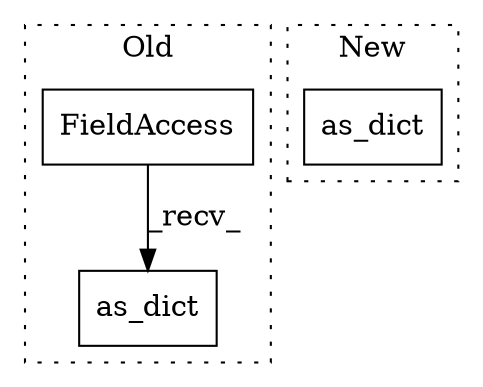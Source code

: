 digraph G {
subgraph cluster0 {
1 [label="as_dict" a="32" s="1039" l="9" shape="box"];
3 [label="FieldAccess" a="22" s="990" l="8" shape="box"];
label = "Old";
style="dotted";
}
subgraph cluster1 {
2 [label="as_dict" a="32" s="960" l="9" shape="box"];
label = "New";
style="dotted";
}
3 -> 1 [label="_recv_"];
}